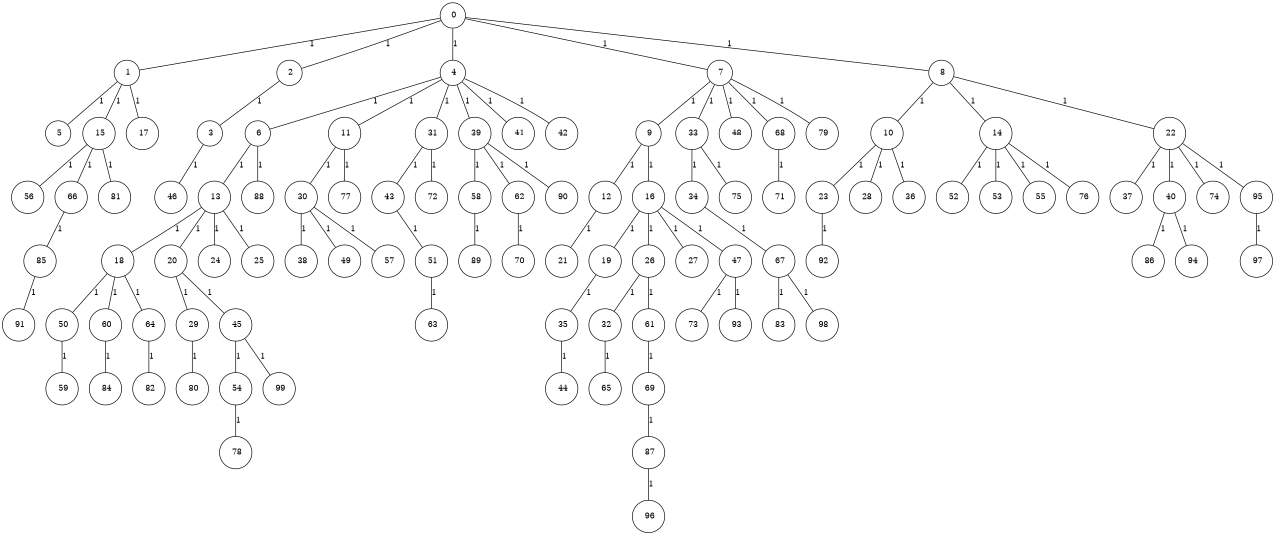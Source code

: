 graph G {
size="8.5,11;"
ratio = "expand;"
fixedsize="true;"
overlap="scale;"
node[shape=circle,width=.12,hight=.12,fontsize=12]
edge[fontsize=12]

0[label=" 0" color=black, pos="2.5353604,1.8996868!"];
1[label=" 1" color=black, pos="1.7713671,0.81540222!"];
2[label=" 2" color=black, pos="2.5652556,0.61449552!"];
3[label=" 3" color=black, pos="2.0138811,2.0391351!"];
4[label=" 4" color=black, pos="1.4034305,1.3921792!"];
5[label=" 5" color=black, pos="1.648451,2.9101423!"];
6[label=" 6" color=black, pos="2.2858847,2.1735791!"];
7[label=" 7" color=black, pos="0.78923096,1.4426649!"];
8[label=" 8" color=black, pos="2.7024375,1.0502544!"];
9[label=" 9" color=black, pos="2.9140598,2.0233231!"];
10[label=" 10" color=black, pos="0.40795912,2.5380741!"];
11[label=" 11" color=black, pos="2.2600302,1.6433914!"];
12[label=" 12" color=black, pos="0.40622367,1.5893391!"];
13[label=" 13" color=black, pos="0.68517327,2.2406616!"];
14[label=" 14" color=black, pos="1.5506891,1.8349489!"];
15[label=" 15" color=black, pos="0.90221651,2.6645115!"];
16[label=" 16" color=black, pos="2.6199653,0.078458489!"];
17[label=" 17" color=black, pos="1.5804225,2.0133406!"];
18[label=" 18" color=black, pos="1.7396003,1.4102218!"];
19[label=" 19" color=black, pos="1.1286239,0.66309125!"];
20[label=" 20" color=black, pos="2.0891839,2.5895222!"];
21[label=" 21" color=black, pos="2.7519118,0.74541511!"];
22[label=" 22" color=black, pos="2.2444246,1.642521!"];
23[label=" 23" color=black, pos="2.8579777,0.75129505!"];
24[label=" 24" color=black, pos="1.0217983,2.0119682!"];
25[label=" 25" color=black, pos="0.93153515,1.5906024!"];
26[label=" 26" color=black, pos="2.5767235,2.6707659!"];
27[label=" 27" color=black, pos="0.054437472,1.240195!"];
28[label=" 28" color=black, pos="2.5862875,0.91797854!"];
29[label=" 29" color=black, pos="0.65990107,1.6408002!"];
30[label=" 30" color=black, pos="2.2437576,1.0509667!"];
31[label=" 31" color=black, pos="0.59035372,1.5796783!"];
32[label=" 32" color=black, pos="1.6320153,0.21437285!"];
33[label=" 33" color=black, pos="0.61695536,0.2346859!"];
34[label=" 34" color=black, pos="0.80579945,2.8990263!"];
35[label=" 35" color=black, pos="1.2393089,1.0038583!"];
36[label=" 36" color=black, pos="1.9689385,0.16379576!"];
37[label=" 37" color=black, pos="2.5852305,2.5331652!"];
38[label=" 38" color=black, pos="2.0879172,1.9307234!"];
39[label=" 39" color=black, pos="1.3863938,1.290423!"];
40[label=" 40" color=black, pos="1.1020483,1.5819596!"];
41[label=" 41" color=black, pos="0.30977111,2.9126826!"];
42[label=" 42" color=black, pos="1.7220973,0.97580748!"];
43[label=" 43" color=black, pos="2.9509302,0.78700269!"];
44[label=" 44" color=black, pos="1.9015026,1.5487082!"];
45[label=" 45" color=black, pos="2.7553944,1.3157212!"];
46[label=" 46" color=black, pos="0.66600546,0.52158265!"];
47[label=" 47" color=black, pos="0.75684634,1.0708083!"];
48[label=" 48" color=black, pos="2.3168015,1.5778983!"];
49[label=" 49" color=black, pos="2.4694134,1.7421432!"];
50[label=" 50" color=black, pos="2.3022897,2.152917!"];
51[label=" 51" color=black, pos="2.6976165,1.1730886!"];
52[label=" 52" color=black, pos="0.8907181,1.0858521!"];
53[label=" 53" color=black, pos="1.8036703,2.4894242!"];
54[label=" 54" color=black, pos="1.6480179,1.522075!"];
55[label=" 55" color=black, pos="1.8230125,1.2637588!"];
56[label=" 56" color=black, pos="1.2456513,0.76638674!"];
57[label=" 57" color=black, pos="0.33223803,1.9065754!"];
58[label=" 58" color=black, pos="1.2264807,2.8877477!"];
59[label=" 59" color=black, pos="2.999412,0.52321617!"];
60[label=" 60" color=black, pos="1.782633,0.53624265!"];
61[label=" 61" color=black, pos="0.010641579,2.0559791!"];
62[label=" 62" color=black, pos="0.036673759,2.0635237!"];
63[label=" 63" color=black, pos="0.17093736,2.9995004!"];
64[label=" 64" color=black, pos="0.16893966,1.1316533!"];
65[label=" 65" color=black, pos="2.2744171,1.1357055!"];
66[label=" 66" color=black, pos="2.0977211,2.4249949!"];
67[label=" 67" color=black, pos="2.0842894,1.9872632!"];
68[label=" 68" color=black, pos="2.5572793,1.4532257!"];
69[label=" 69" color=black, pos="2.5491727,0.22658036!"];
70[label=" 70" color=black, pos="1.0872588,1.4455328!"];
71[label=" 71" color=black, pos="1.6173865,0.6747848!"];
72[label=" 72" color=black, pos="0.21092034,0.28750386!"];
73[label=" 73" color=black, pos="0.84466685,2.9862352!"];
74[label=" 74" color=black, pos="0.44666245,1.039521!"];
75[label=" 75" color=black, pos="2.3594411,1.3978742!"];
76[label=" 76" color=black, pos="2.5502901,1.4846414!"];
77[label=" 77" color=black, pos="2.3603047,0.68530933!"];
78[label=" 78" color=black, pos="2.0013257,2.7057597!"];
79[label=" 79" color=black, pos="2.5758753,2.4050384!"];
80[label=" 80" color=black, pos="1.1869826,0.27213312!"];
81[label=" 81" color=black, pos="2.1157516,2.9740374!"];
82[label=" 82" color=black, pos="0.6695984,0.093365858!"];
83[label=" 83" color=black, pos="1.0403427,1.94576!"];
84[label=" 84" color=black, pos="0.34234002,0.69009563!"];
85[label=" 85" color=black, pos="2.141623,2.1502082!"];
86[label=" 86" color=black, pos="0.5062471,0.76166099!"];
87[label=" 87" color=black, pos="0.23651243,1.8689181!"];
88[label=" 88" color=black, pos="1.8592417,1.4551445!"];
89[label=" 89" color=black, pos="0.39941954,1.5374073!"];
90[label=" 90" color=black, pos="2.4427404,0.09805745!"];
91[label=" 91" color=black, pos="1.1220132,2.0737159!"];
92[label=" 92" color=black, pos="0.47421872,2.166998!"];
93[label=" 93" color=black, pos="2.1392165,2.7587905!"];
94[label=" 94" color=black, pos="0.17317416,2.727586!"];
95[label=" 95" color=black, pos="1.6871509,0.83318164!"];
96[label=" 96" color=black, pos="0.73755531,1.5213858!"];
97[label=" 97" color=black, pos="1.7175081,2.2059928!"];
98[label=" 98" color=black, pos="2.6895663,1.6433315!"];
99[label=" 99" color=black, pos="2.3478676,2.2759327!"];
0--1[label="1"]
0--2[label="1"]
0--4[label="1"]
0--7[label="1"]
0--8[label="1"]
1--5[label="1"]
1--15[label="1"]
1--17[label="1"]
2--3[label="1"]
3--46[label="1"]
4--6[label="1"]
4--11[label="1"]
4--31[label="1"]
4--39[label="1"]
4--41[label="1"]
4--42[label="1"]
6--13[label="1"]
6--88[label="1"]
7--9[label="1"]
7--33[label="1"]
7--48[label="1"]
7--68[label="1"]
7--79[label="1"]
8--10[label="1"]
8--14[label="1"]
8--22[label="1"]
9--12[label="1"]
9--16[label="1"]
10--23[label="1"]
10--28[label="1"]
10--36[label="1"]
11--30[label="1"]
11--77[label="1"]
12--21[label="1"]
13--18[label="1"]
13--20[label="1"]
13--24[label="1"]
13--25[label="1"]
14--52[label="1"]
14--53[label="1"]
14--55[label="1"]
14--76[label="1"]
15--56[label="1"]
15--66[label="1"]
15--81[label="1"]
16--19[label="1"]
16--26[label="1"]
16--27[label="1"]
16--47[label="1"]
18--50[label="1"]
18--60[label="1"]
18--64[label="1"]
19--35[label="1"]
20--29[label="1"]
20--45[label="1"]
22--37[label="1"]
22--40[label="1"]
22--74[label="1"]
22--95[label="1"]
23--92[label="1"]
26--32[label="1"]
26--61[label="1"]
29--80[label="1"]
30--38[label="1"]
30--49[label="1"]
30--57[label="1"]
31--43[label="1"]
31--72[label="1"]
32--65[label="1"]
33--34[label="1"]
33--75[label="1"]
34--67[label="1"]
35--44[label="1"]
39--58[label="1"]
39--62[label="1"]
39--90[label="1"]
40--86[label="1"]
40--94[label="1"]
43--51[label="1"]
45--54[label="1"]
45--99[label="1"]
47--73[label="1"]
47--93[label="1"]
50--59[label="1"]
51--63[label="1"]
54--78[label="1"]
58--89[label="1"]
60--84[label="1"]
61--69[label="1"]
62--70[label="1"]
64--82[label="1"]
66--85[label="1"]
67--83[label="1"]
67--98[label="1"]
68--71[label="1"]
69--87[label="1"]
85--91[label="1"]
87--96[label="1"]
95--97[label="1"]

}
